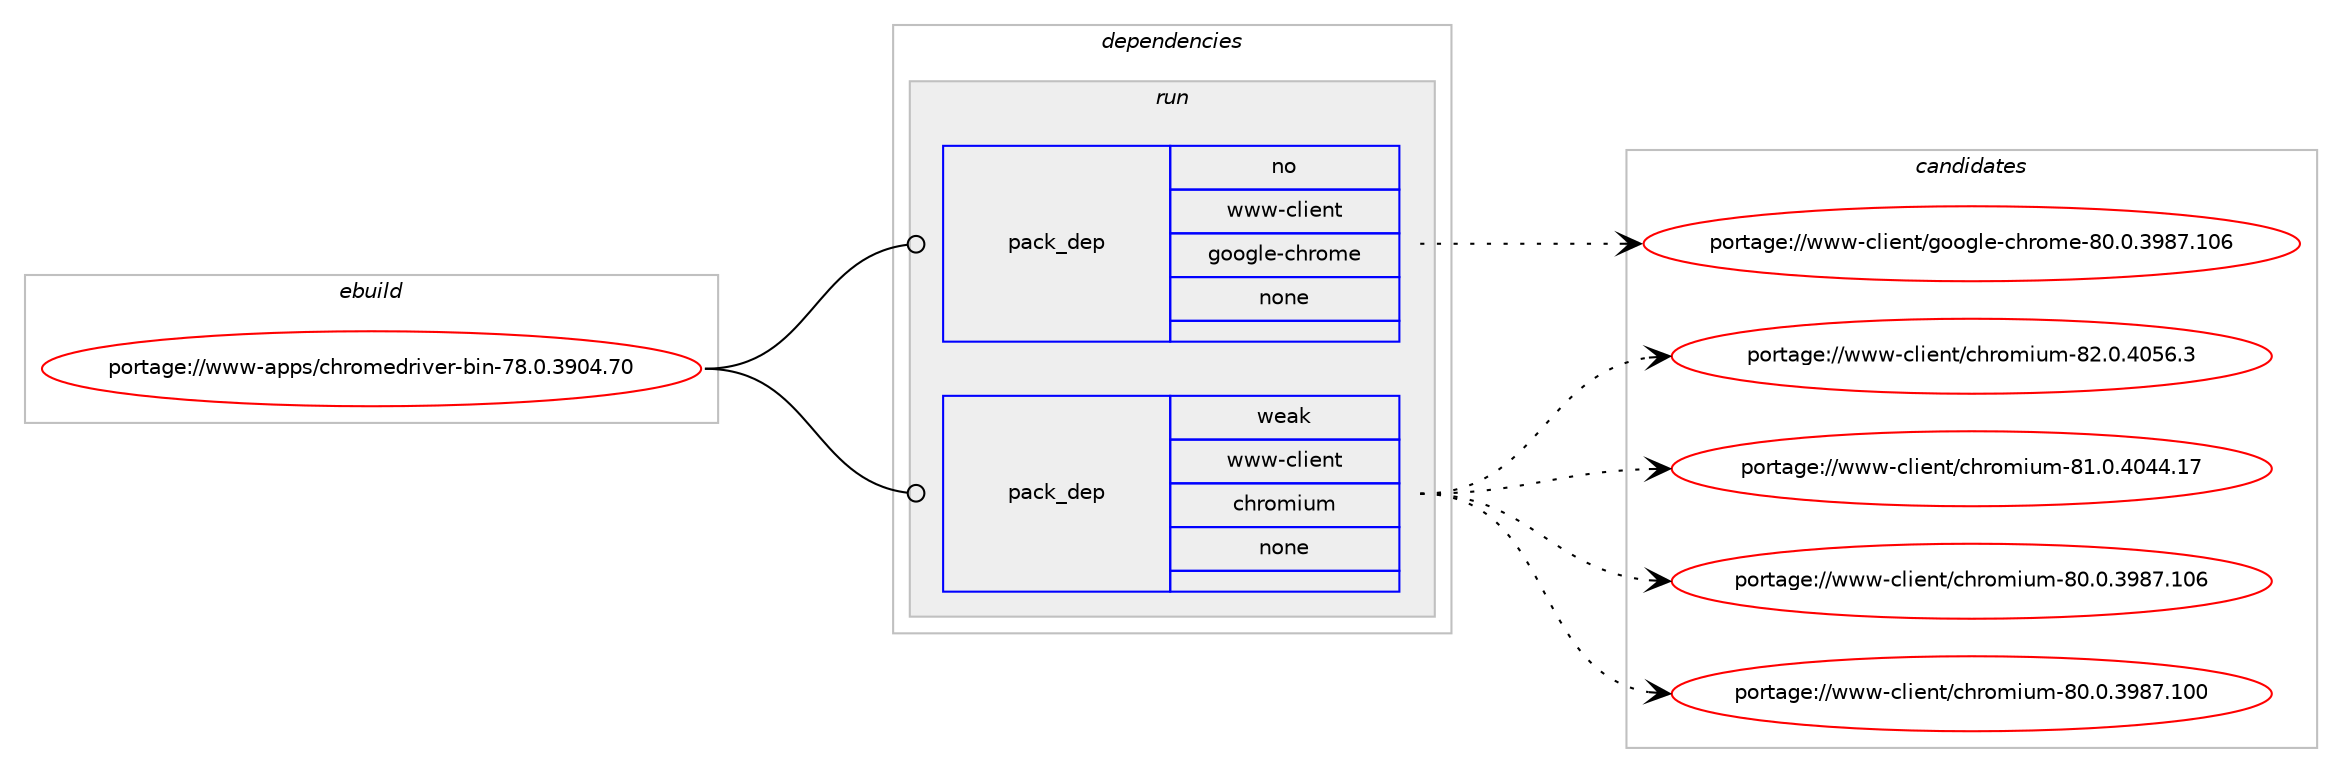 digraph prolog {

# *************
# Graph options
# *************

newrank=true;
concentrate=true;
compound=true;
graph [rankdir=LR,fontname=Helvetica,fontsize=10,ranksep=1.5];#, ranksep=2.5, nodesep=0.2];
edge  [arrowhead=vee];
node  [fontname=Helvetica,fontsize=10];

# **********
# The ebuild
# **********

subgraph cluster_leftcol {
color=gray;
rank=same;
label=<<i>ebuild</i>>;
id [label="portage://www-apps/chromedriver-bin-78.0.3904.70", color=red, width=4, href="../www-apps/chromedriver-bin-78.0.3904.70.svg"];
}

# ****************
# The dependencies
# ****************

subgraph cluster_midcol {
color=gray;
label=<<i>dependencies</i>>;
subgraph cluster_compile {
fillcolor="#eeeeee";
style=filled;
label=<<i>compile</i>>;
}
subgraph cluster_compileandrun {
fillcolor="#eeeeee";
style=filled;
label=<<i>compile and run</i>>;
}
subgraph cluster_run {
fillcolor="#eeeeee";
style=filled;
label=<<i>run</i>>;
subgraph pack28081 {
dependency35023 [label=<<TABLE BORDER="0" CELLBORDER="1" CELLSPACING="0" CELLPADDING="4" WIDTH="220"><TR><TD ROWSPAN="6" CELLPADDING="30">pack_dep</TD></TR><TR><TD WIDTH="110">no</TD></TR><TR><TD>www-client</TD></TR><TR><TD>google-chrome</TD></TR><TR><TD>none</TD></TR><TR><TD></TD></TR></TABLE>>, shape=none, color=blue];
}
id:e -> dependency35023:w [weight=20,style="solid",arrowhead="odot"];
subgraph pack28082 {
dependency35024 [label=<<TABLE BORDER="0" CELLBORDER="1" CELLSPACING="0" CELLPADDING="4" WIDTH="220"><TR><TD ROWSPAN="6" CELLPADDING="30">pack_dep</TD></TR><TR><TD WIDTH="110">weak</TD></TR><TR><TD>www-client</TD></TR><TR><TD>chromium</TD></TR><TR><TD>none</TD></TR><TR><TD></TD></TR></TABLE>>, shape=none, color=blue];
}
id:e -> dependency35024:w [weight=20,style="solid",arrowhead="odot"];
}
}

# **************
# The candidates
# **************

subgraph cluster_choices {
rank=same;
color=gray;
label=<<i>candidates</i>>;

subgraph choice28081 {
color=black;
nodesep=1;
choice11911911945991081051011101164710311111110310810145991041141111091014556484648465157565546494854 [label="portage://www-client/google-chrome-80.0.3987.106", color=red, width=4,href="../www-client/google-chrome-80.0.3987.106.svg"];
dependency35023:e -> choice11911911945991081051011101164710311111110310810145991041141111091014556484648465157565546494854:w [style=dotted,weight="100"];
}
subgraph choice28082 {
color=black;
nodesep=1;
choice11911911945991081051011101164799104114111109105117109455650464846524853544651 [label="portage://www-client/chromium-82.0.4056.3", color=red, width=4,href="../www-client/chromium-82.0.4056.3.svg"];
choice1191191194599108105101110116479910411411110910511710945564946484652485252464955 [label="portage://www-client/chromium-81.0.4044.17", color=red, width=4,href="../www-client/chromium-81.0.4044.17.svg"];
choice119119119459910810510111011647991041141111091051171094556484648465157565546494854 [label="portage://www-client/chromium-80.0.3987.106", color=red, width=4,href="../www-client/chromium-80.0.3987.106.svg"];
choice119119119459910810510111011647991041141111091051171094556484648465157565546494848 [label="portage://www-client/chromium-80.0.3987.100", color=red, width=4,href="../www-client/chromium-80.0.3987.100.svg"];
dependency35024:e -> choice11911911945991081051011101164799104114111109105117109455650464846524853544651:w [style=dotted,weight="100"];
dependency35024:e -> choice1191191194599108105101110116479910411411110910511710945564946484652485252464955:w [style=dotted,weight="100"];
dependency35024:e -> choice119119119459910810510111011647991041141111091051171094556484648465157565546494854:w [style=dotted,weight="100"];
dependency35024:e -> choice119119119459910810510111011647991041141111091051171094556484648465157565546494848:w [style=dotted,weight="100"];
}
}

}
